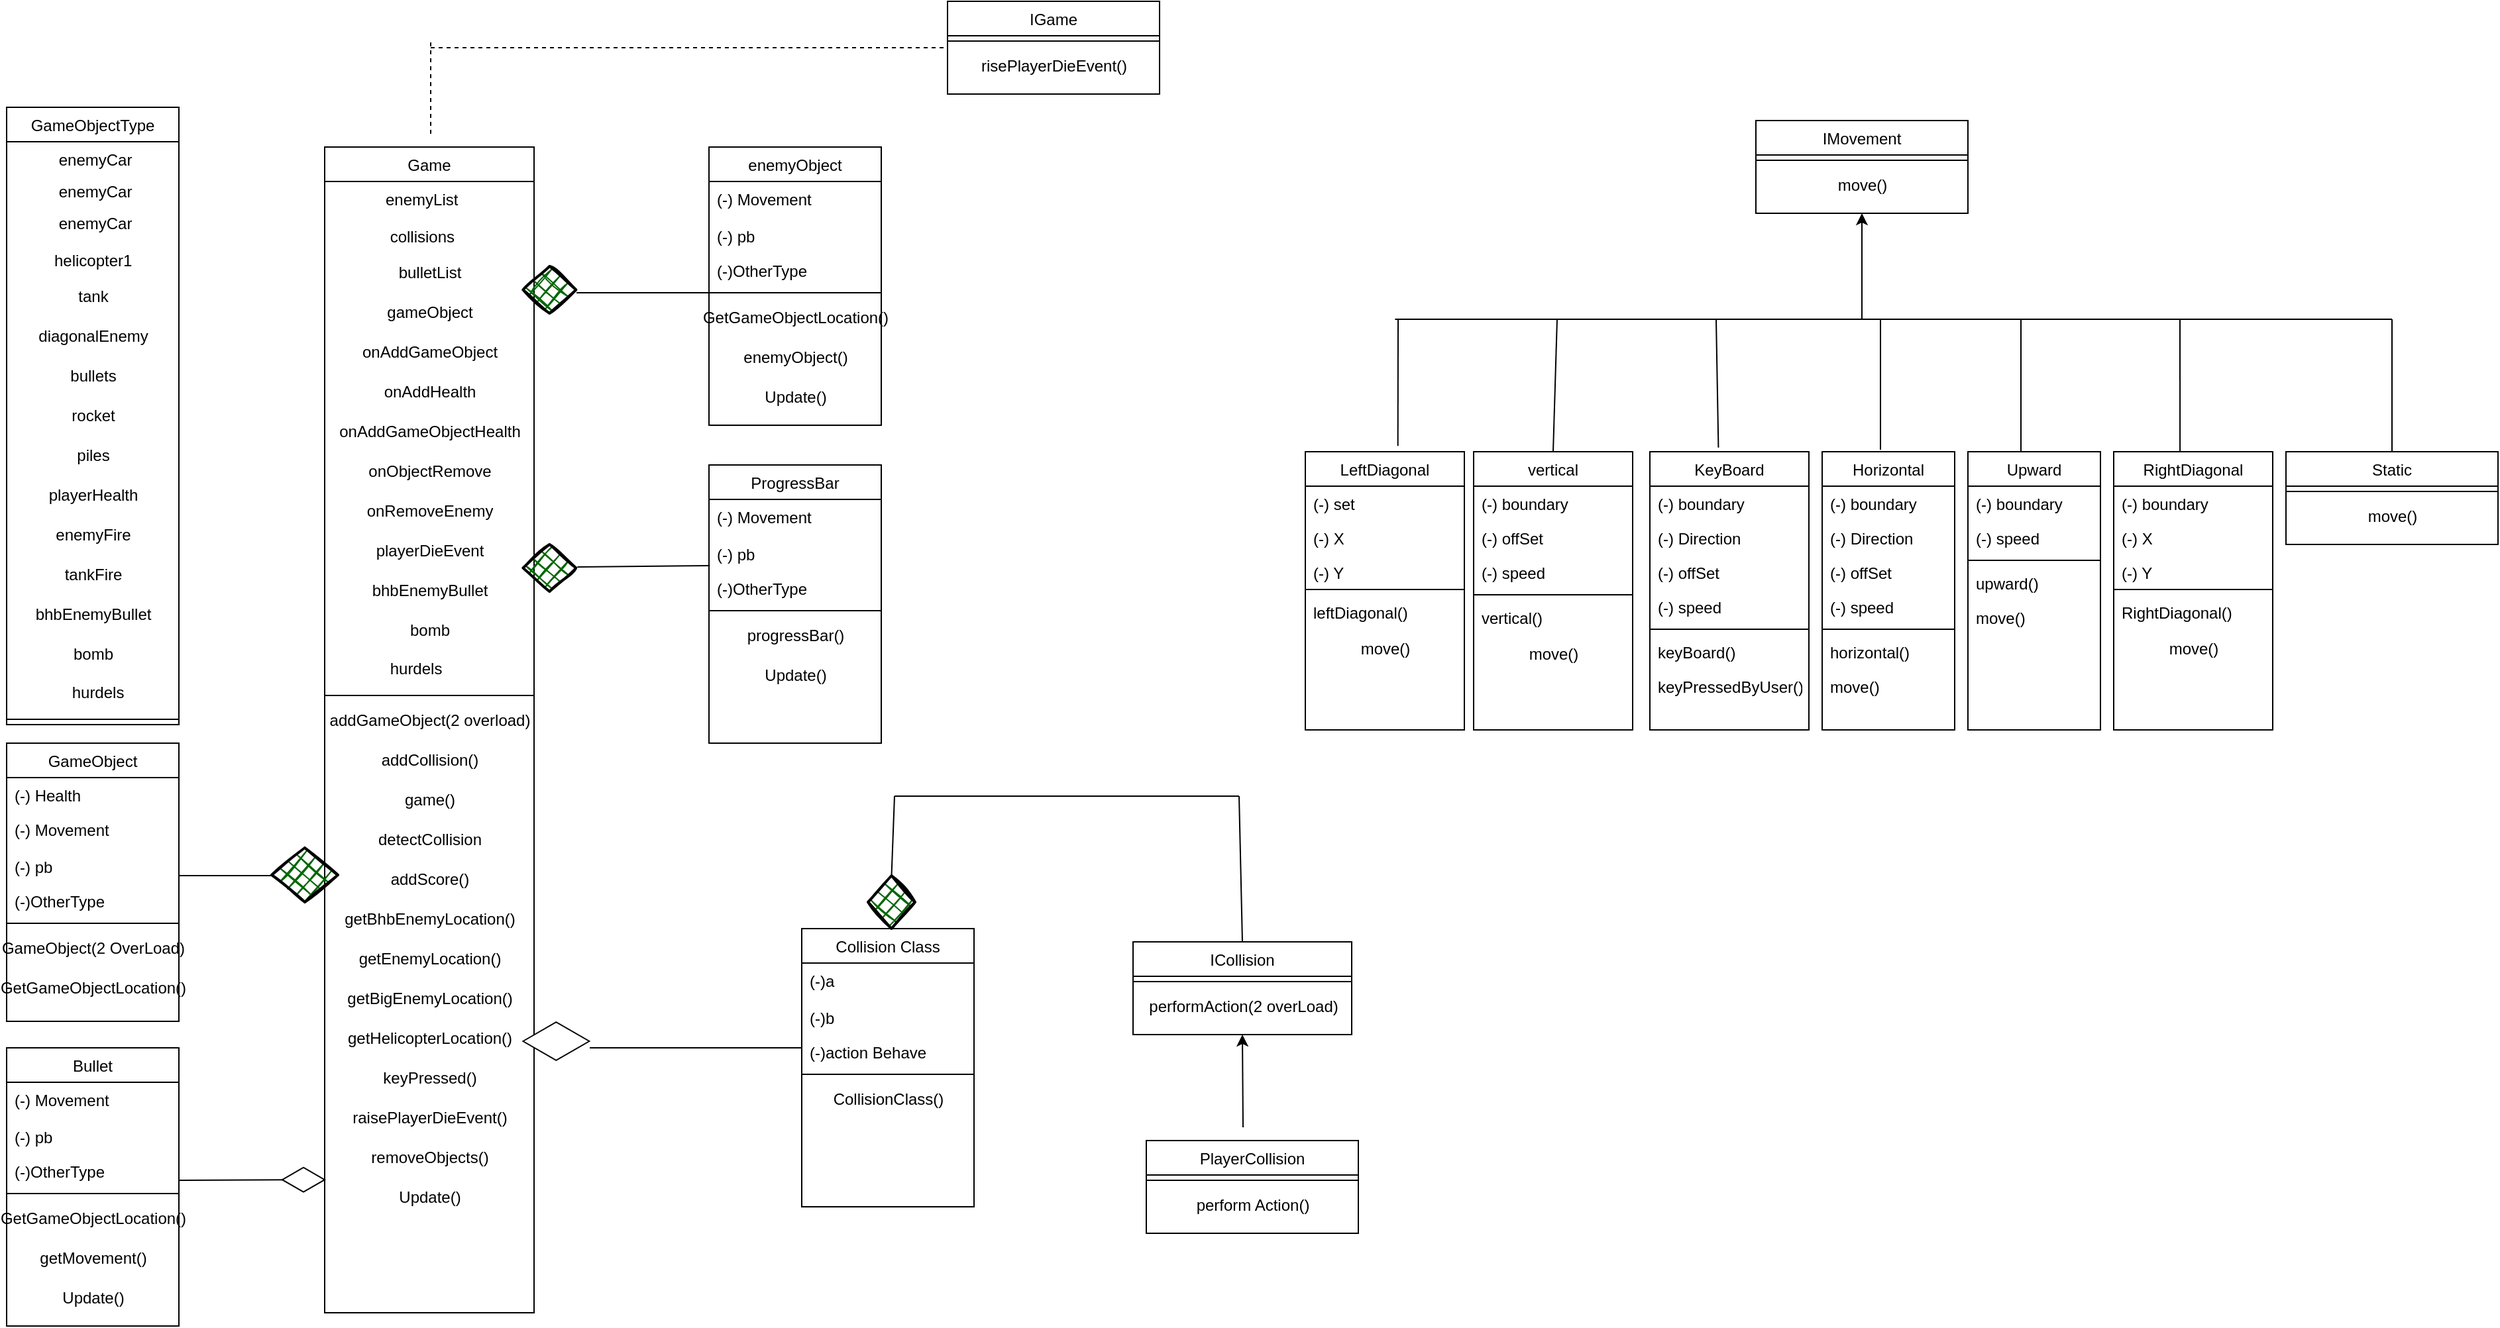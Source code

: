 <mxfile version="20.0.3" type="device"><diagram id="C5RBs43oDa-KdzZeNtuy" name="Page-1"><mxGraphModel dx="2492" dy="1038" grid="1" gridSize="10" guides="1" tooltips="1" connect="1" arrows="1" fold="1" page="1" pageScale="1" pageWidth="827" pageHeight="1169" math="0" shadow="0"><root><mxCell id="WIyWlLk6GJQsqaUBKTNV-0"/><mxCell id="WIyWlLk6GJQsqaUBKTNV-1" parent="WIyWlLk6GJQsqaUBKTNV-0"/><mxCell id="zkfFHV4jXpPFQw0GAbJ--13" value="IMovement" style="swimlane;fontStyle=0;align=center;verticalAlign=top;childLayout=stackLayout;horizontal=1;startSize=26;horizontalStack=0;resizeParent=1;resizeLast=0;collapsible=1;marginBottom=0;rounded=0;shadow=0;strokeWidth=1;" parent="WIyWlLk6GJQsqaUBKTNV-1" vertex="1"><mxGeometry x="1080" y="110" width="160" height="70" as="geometry"><mxRectangle x="340" y="380" width="170" height="26" as="alternateBounds"/></mxGeometry></mxCell><mxCell id="zkfFHV4jXpPFQw0GAbJ--15" value="" style="line;html=1;strokeWidth=1;align=left;verticalAlign=middle;spacingTop=-1;spacingLeft=3;spacingRight=3;rotatable=0;labelPosition=right;points=[];portConstraint=eastwest;" parent="zkfFHV4jXpPFQw0GAbJ--13" vertex="1"><mxGeometry y="26" width="160" height="8" as="geometry"/></mxCell><mxCell id="nSliXWkLBCfkNzIdLkMa-0" value="move()" style="text;html=1;align=center;verticalAlign=middle;resizable=0;points=[];autosize=1;strokeColor=none;fillColor=none;" parent="zkfFHV4jXpPFQw0GAbJ--13" vertex="1"><mxGeometry y="34" width="160" height="30" as="geometry"/></mxCell><mxCell id="nSliXWkLBCfkNzIdLkMa-1" value="KeyBoard" style="swimlane;fontStyle=0;align=center;verticalAlign=top;childLayout=stackLayout;horizontal=1;startSize=26;horizontalStack=0;resizeParent=1;resizeLast=0;collapsible=1;marginBottom=0;rounded=0;shadow=0;strokeWidth=1;" parent="WIyWlLk6GJQsqaUBKTNV-1" vertex="1"><mxGeometry x="1000" y="360" width="120" height="210" as="geometry"><mxRectangle x="550" y="140" width="160" height="26" as="alternateBounds"/></mxGeometry></mxCell><mxCell id="nSliXWkLBCfkNzIdLkMa-2" value="(-) boundary" style="text;align=left;verticalAlign=top;spacingLeft=4;spacingRight=4;overflow=hidden;rotatable=0;points=[[0,0.5],[1,0.5]];portConstraint=eastwest;" parent="nSliXWkLBCfkNzIdLkMa-1" vertex="1"><mxGeometry y="26" width="120" height="26" as="geometry"/></mxCell><mxCell id="nSliXWkLBCfkNzIdLkMa-3" value="(-) Direction" style="text;align=left;verticalAlign=top;spacingLeft=4;spacingRight=4;overflow=hidden;rotatable=0;points=[[0,0.5],[1,0.5]];portConstraint=eastwest;rounded=0;shadow=0;html=0;" parent="nSliXWkLBCfkNzIdLkMa-1" vertex="1"><mxGeometry y="52" width="120" height="26" as="geometry"/></mxCell><mxCell id="nSliXWkLBCfkNzIdLkMa-4" value="(-) offSet" style="text;align=left;verticalAlign=top;spacingLeft=4;spacingRight=4;overflow=hidden;rotatable=0;points=[[0,0.5],[1,0.5]];portConstraint=eastwest;rounded=0;shadow=0;html=0;" parent="nSliXWkLBCfkNzIdLkMa-1" vertex="1"><mxGeometry y="78" width="120" height="26" as="geometry"/></mxCell><mxCell id="nSliXWkLBCfkNzIdLkMa-5" value="(-) speed" style="text;align=left;verticalAlign=top;spacingLeft=4;spacingRight=4;overflow=hidden;rotatable=0;points=[[0,0.5],[1,0.5]];portConstraint=eastwest;rounded=0;shadow=0;html=0;" parent="nSliXWkLBCfkNzIdLkMa-1" vertex="1"><mxGeometry y="104" width="120" height="26" as="geometry"/></mxCell><mxCell id="nSliXWkLBCfkNzIdLkMa-7" value="" style="line;html=1;strokeWidth=1;align=left;verticalAlign=middle;spacingTop=-1;spacingLeft=3;spacingRight=3;rotatable=0;labelPosition=right;points=[];portConstraint=eastwest;" parent="nSliXWkLBCfkNzIdLkMa-1" vertex="1"><mxGeometry y="130" width="120" height="8" as="geometry"/></mxCell><mxCell id="nSliXWkLBCfkNzIdLkMa-8" value="keyBoard()" style="text;align=left;verticalAlign=top;spacingLeft=4;spacingRight=4;overflow=hidden;rotatable=0;points=[[0,0.5],[1,0.5]];portConstraint=eastwest;" parent="nSliXWkLBCfkNzIdLkMa-1" vertex="1"><mxGeometry y="138" width="120" height="26" as="geometry"/></mxCell><mxCell id="nSliXWkLBCfkNzIdLkMa-9" value="keyPressedByUser()" style="text;align=left;verticalAlign=top;spacingLeft=4;spacingRight=4;overflow=hidden;rotatable=0;points=[[0,0.5],[1,0.5]];portConstraint=eastwest;" parent="nSliXWkLBCfkNzIdLkMa-1" vertex="1"><mxGeometry y="164" width="120" height="26" as="geometry"/></mxCell><mxCell id="nSliXWkLBCfkNzIdLkMa-12" value="Horizontal" style="swimlane;fontStyle=0;align=center;verticalAlign=top;childLayout=stackLayout;horizontal=1;startSize=26;horizontalStack=0;resizeParent=1;resizeLast=0;collapsible=1;marginBottom=0;rounded=0;shadow=0;strokeWidth=1;" parent="WIyWlLk6GJQsqaUBKTNV-1" vertex="1"><mxGeometry x="1130" y="360" width="100" height="210" as="geometry"><mxRectangle x="550" y="140" width="160" height="26" as="alternateBounds"/></mxGeometry></mxCell><mxCell id="nSliXWkLBCfkNzIdLkMa-13" value="(-) boundary" style="text;align=left;verticalAlign=top;spacingLeft=4;spacingRight=4;overflow=hidden;rotatable=0;points=[[0,0.5],[1,0.5]];portConstraint=eastwest;" parent="nSliXWkLBCfkNzIdLkMa-12" vertex="1"><mxGeometry y="26" width="100" height="26" as="geometry"/></mxCell><mxCell id="nSliXWkLBCfkNzIdLkMa-14" value="(-) Direction" style="text;align=left;verticalAlign=top;spacingLeft=4;spacingRight=4;overflow=hidden;rotatable=0;points=[[0,0.5],[1,0.5]];portConstraint=eastwest;rounded=0;shadow=0;html=0;" parent="nSliXWkLBCfkNzIdLkMa-12" vertex="1"><mxGeometry y="52" width="100" height="26" as="geometry"/></mxCell><mxCell id="nSliXWkLBCfkNzIdLkMa-15" value="(-) offSet" style="text;align=left;verticalAlign=top;spacingLeft=4;spacingRight=4;overflow=hidden;rotatable=0;points=[[0,0.5],[1,0.5]];portConstraint=eastwest;rounded=0;shadow=0;html=0;" parent="nSliXWkLBCfkNzIdLkMa-12" vertex="1"><mxGeometry y="78" width="100" height="26" as="geometry"/></mxCell><mxCell id="nSliXWkLBCfkNzIdLkMa-16" value="(-) speed" style="text;align=left;verticalAlign=top;spacingLeft=4;spacingRight=4;overflow=hidden;rotatable=0;points=[[0,0.5],[1,0.5]];portConstraint=eastwest;rounded=0;shadow=0;html=0;" parent="nSliXWkLBCfkNzIdLkMa-12" vertex="1"><mxGeometry y="104" width="100" height="26" as="geometry"/></mxCell><mxCell id="nSliXWkLBCfkNzIdLkMa-17" value="" style="line;html=1;strokeWidth=1;align=left;verticalAlign=middle;spacingTop=-1;spacingLeft=3;spacingRight=3;rotatable=0;labelPosition=right;points=[];portConstraint=eastwest;" parent="nSliXWkLBCfkNzIdLkMa-12" vertex="1"><mxGeometry y="130" width="100" height="8" as="geometry"/></mxCell><mxCell id="nSliXWkLBCfkNzIdLkMa-18" value="horizontal()" style="text;align=left;verticalAlign=top;spacingLeft=4;spacingRight=4;overflow=hidden;rotatable=0;points=[[0,0.5],[1,0.5]];portConstraint=eastwest;" parent="nSliXWkLBCfkNzIdLkMa-12" vertex="1"><mxGeometry y="138" width="100" height="26" as="geometry"/></mxCell><mxCell id="nSliXWkLBCfkNzIdLkMa-19" value="move()" style="text;align=left;verticalAlign=top;spacingLeft=4;spacingRight=4;overflow=hidden;rotatable=0;points=[[0,0.5],[1,0.5]];portConstraint=eastwest;" parent="nSliXWkLBCfkNzIdLkMa-12" vertex="1"><mxGeometry y="164" width="100" height="26" as="geometry"/></mxCell><mxCell id="nSliXWkLBCfkNzIdLkMa-20" value="vertical" style="swimlane;fontStyle=0;align=center;verticalAlign=top;childLayout=stackLayout;horizontal=1;startSize=26;horizontalStack=0;resizeParent=1;resizeLast=0;collapsible=1;marginBottom=0;rounded=0;shadow=0;strokeWidth=1;" parent="WIyWlLk6GJQsqaUBKTNV-1" vertex="1"><mxGeometry x="867" y="360" width="120" height="210" as="geometry"><mxRectangle x="550" y="140" width="160" height="26" as="alternateBounds"/></mxGeometry></mxCell><mxCell id="nSliXWkLBCfkNzIdLkMa-21" value="(-) boundary" style="text;align=left;verticalAlign=top;spacingLeft=4;spacingRight=4;overflow=hidden;rotatable=0;points=[[0,0.5],[1,0.5]];portConstraint=eastwest;" parent="nSliXWkLBCfkNzIdLkMa-20" vertex="1"><mxGeometry y="26" width="120" height="26" as="geometry"/></mxCell><mxCell id="nSliXWkLBCfkNzIdLkMa-23" value="(-) offSet" style="text;align=left;verticalAlign=top;spacingLeft=4;spacingRight=4;overflow=hidden;rotatable=0;points=[[0,0.5],[1,0.5]];portConstraint=eastwest;rounded=0;shadow=0;html=0;" parent="nSliXWkLBCfkNzIdLkMa-20" vertex="1"><mxGeometry y="52" width="120" height="26" as="geometry"/></mxCell><mxCell id="nSliXWkLBCfkNzIdLkMa-24" value="(-) speed" style="text;align=left;verticalAlign=top;spacingLeft=4;spacingRight=4;overflow=hidden;rotatable=0;points=[[0,0.5],[1,0.5]];portConstraint=eastwest;rounded=0;shadow=0;html=0;" parent="nSliXWkLBCfkNzIdLkMa-20" vertex="1"><mxGeometry y="78" width="120" height="26" as="geometry"/></mxCell><mxCell id="nSliXWkLBCfkNzIdLkMa-25" value="" style="line;html=1;strokeWidth=1;align=left;verticalAlign=middle;spacingTop=-1;spacingLeft=3;spacingRight=3;rotatable=0;labelPosition=right;points=[];portConstraint=eastwest;" parent="nSliXWkLBCfkNzIdLkMa-20" vertex="1"><mxGeometry y="104" width="120" height="8" as="geometry"/></mxCell><mxCell id="nSliXWkLBCfkNzIdLkMa-26" value="vertical()" style="text;align=left;verticalAlign=top;spacingLeft=4;spacingRight=4;overflow=hidden;rotatable=0;points=[[0,0.5],[1,0.5]];portConstraint=eastwest;" parent="nSliXWkLBCfkNzIdLkMa-20" vertex="1"><mxGeometry y="112" width="120" height="26" as="geometry"/></mxCell><mxCell id="nSliXWkLBCfkNzIdLkMa-28" value="move()" style="text;html=1;align=center;verticalAlign=middle;resizable=0;points=[];autosize=1;strokeColor=none;fillColor=none;" parent="nSliXWkLBCfkNzIdLkMa-20" vertex="1"><mxGeometry y="138" width="120" height="30" as="geometry"/></mxCell><mxCell id="nSliXWkLBCfkNzIdLkMa-29" value="LeftDiagonal" style="swimlane;fontStyle=0;align=center;verticalAlign=top;childLayout=stackLayout;horizontal=1;startSize=26;horizontalStack=0;resizeParent=1;resizeLast=0;collapsible=1;marginBottom=0;rounded=0;shadow=0;strokeWidth=1;" parent="WIyWlLk6GJQsqaUBKTNV-1" vertex="1"><mxGeometry x="740" y="360" width="120" height="210" as="geometry"><mxRectangle x="550" y="140" width="160" height="26" as="alternateBounds"/></mxGeometry></mxCell><mxCell id="nSliXWkLBCfkNzIdLkMa-30" value="(-) set" style="text;align=left;verticalAlign=top;spacingLeft=4;spacingRight=4;overflow=hidden;rotatable=0;points=[[0,0.5],[1,0.5]];portConstraint=eastwest;" parent="nSliXWkLBCfkNzIdLkMa-29" vertex="1"><mxGeometry y="26" width="120" height="26" as="geometry"/></mxCell><mxCell id="nSliXWkLBCfkNzIdLkMa-31" value="(-) X" style="text;align=left;verticalAlign=top;spacingLeft=4;spacingRight=4;overflow=hidden;rotatable=0;points=[[0,0.5],[1,0.5]];portConstraint=eastwest;rounded=0;shadow=0;html=0;" parent="nSliXWkLBCfkNzIdLkMa-29" vertex="1"><mxGeometry y="52" width="120" height="26" as="geometry"/></mxCell><mxCell id="nSliXWkLBCfkNzIdLkMa-32" value="(-) Y" style="text;align=left;verticalAlign=top;spacingLeft=4;spacingRight=4;overflow=hidden;rotatable=0;points=[[0,0.5],[1,0.5]];portConstraint=eastwest;rounded=0;shadow=0;html=0;" parent="nSliXWkLBCfkNzIdLkMa-29" vertex="1"><mxGeometry y="78" width="120" height="22" as="geometry"/></mxCell><mxCell id="nSliXWkLBCfkNzIdLkMa-33" value="" style="line;html=1;strokeWidth=1;align=left;verticalAlign=middle;spacingTop=-1;spacingLeft=3;spacingRight=3;rotatable=0;labelPosition=right;points=[];portConstraint=eastwest;" parent="nSliXWkLBCfkNzIdLkMa-29" vertex="1"><mxGeometry y="100" width="120" height="8" as="geometry"/></mxCell><mxCell id="nSliXWkLBCfkNzIdLkMa-34" value="leftDiagonal()" style="text;align=left;verticalAlign=top;spacingLeft=4;spacingRight=4;overflow=hidden;rotatable=0;points=[[0,0.5],[1,0.5]];portConstraint=eastwest;" parent="nSliXWkLBCfkNzIdLkMa-29" vertex="1"><mxGeometry y="108" width="120" height="26" as="geometry"/></mxCell><mxCell id="nSliXWkLBCfkNzIdLkMa-39" value="move()" style="text;html=1;align=center;verticalAlign=middle;resizable=0;points=[];autosize=1;strokeColor=none;fillColor=none;" parent="nSliXWkLBCfkNzIdLkMa-29" vertex="1"><mxGeometry y="134" width="120" height="30" as="geometry"/></mxCell><mxCell id="nSliXWkLBCfkNzIdLkMa-40" value="RightDiagonal" style="swimlane;fontStyle=0;align=center;verticalAlign=top;childLayout=stackLayout;horizontal=1;startSize=26;horizontalStack=0;resizeParent=1;resizeLast=0;collapsible=1;marginBottom=0;rounded=0;shadow=0;strokeWidth=1;" parent="WIyWlLk6GJQsqaUBKTNV-1" vertex="1"><mxGeometry x="1350" y="360" width="120" height="210" as="geometry"><mxRectangle x="550" y="140" width="160" height="26" as="alternateBounds"/></mxGeometry></mxCell><mxCell id="nSliXWkLBCfkNzIdLkMa-41" value="(-) boundary" style="text;align=left;verticalAlign=top;spacingLeft=4;spacingRight=4;overflow=hidden;rotatable=0;points=[[0,0.5],[1,0.5]];portConstraint=eastwest;" parent="nSliXWkLBCfkNzIdLkMa-40" vertex="1"><mxGeometry y="26" width="120" height="26" as="geometry"/></mxCell><mxCell id="nSliXWkLBCfkNzIdLkMa-42" value="(-) X" style="text;align=left;verticalAlign=top;spacingLeft=4;spacingRight=4;overflow=hidden;rotatable=0;points=[[0,0.5],[1,0.5]];portConstraint=eastwest;rounded=0;shadow=0;html=0;" parent="nSliXWkLBCfkNzIdLkMa-40" vertex="1"><mxGeometry y="52" width="120" height="26" as="geometry"/></mxCell><mxCell id="nSliXWkLBCfkNzIdLkMa-43" value="(-) Y" style="text;align=left;verticalAlign=top;spacingLeft=4;spacingRight=4;overflow=hidden;rotatable=0;points=[[0,0.5],[1,0.5]];portConstraint=eastwest;rounded=0;shadow=0;html=0;" parent="nSliXWkLBCfkNzIdLkMa-40" vertex="1"><mxGeometry y="78" width="120" height="22" as="geometry"/></mxCell><mxCell id="nSliXWkLBCfkNzIdLkMa-44" value="" style="line;html=1;strokeWidth=1;align=left;verticalAlign=middle;spacingTop=-1;spacingLeft=3;spacingRight=3;rotatable=0;labelPosition=right;points=[];portConstraint=eastwest;" parent="nSliXWkLBCfkNzIdLkMa-40" vertex="1"><mxGeometry y="100" width="120" height="8" as="geometry"/></mxCell><mxCell id="nSliXWkLBCfkNzIdLkMa-45" value="RightDiagonal()" style="text;align=left;verticalAlign=top;spacingLeft=4;spacingRight=4;overflow=hidden;rotatable=0;points=[[0,0.5],[1,0.5]];portConstraint=eastwest;" parent="nSliXWkLBCfkNzIdLkMa-40" vertex="1"><mxGeometry y="108" width="120" height="26" as="geometry"/></mxCell><mxCell id="nSliXWkLBCfkNzIdLkMa-46" value="move()" style="text;html=1;align=center;verticalAlign=middle;resizable=0;points=[];autosize=1;strokeColor=none;fillColor=none;" parent="nSliXWkLBCfkNzIdLkMa-40" vertex="1"><mxGeometry y="134" width="120" height="30" as="geometry"/></mxCell><mxCell id="nSliXWkLBCfkNzIdLkMa-47" value="Upward" style="swimlane;fontStyle=0;align=center;verticalAlign=top;childLayout=stackLayout;horizontal=1;startSize=26;horizontalStack=0;resizeParent=1;resizeLast=0;collapsible=1;marginBottom=0;rounded=0;shadow=0;strokeWidth=1;" parent="WIyWlLk6GJQsqaUBKTNV-1" vertex="1"><mxGeometry x="1240" y="360" width="100" height="210" as="geometry"><mxRectangle x="550" y="140" width="160" height="26" as="alternateBounds"/></mxGeometry></mxCell><mxCell id="nSliXWkLBCfkNzIdLkMa-48" value="(-) boundary" style="text;align=left;verticalAlign=top;spacingLeft=4;spacingRight=4;overflow=hidden;rotatable=0;points=[[0,0.5],[1,0.5]];portConstraint=eastwest;" parent="nSliXWkLBCfkNzIdLkMa-47" vertex="1"><mxGeometry y="26" width="100" height="26" as="geometry"/></mxCell><mxCell id="nSliXWkLBCfkNzIdLkMa-51" value="(-) speed" style="text;align=left;verticalAlign=top;spacingLeft=4;spacingRight=4;overflow=hidden;rotatable=0;points=[[0,0.5],[1,0.5]];portConstraint=eastwest;rounded=0;shadow=0;html=0;" parent="nSliXWkLBCfkNzIdLkMa-47" vertex="1"><mxGeometry y="52" width="100" height="26" as="geometry"/></mxCell><mxCell id="nSliXWkLBCfkNzIdLkMa-52" value="" style="line;html=1;strokeWidth=1;align=left;verticalAlign=middle;spacingTop=-1;spacingLeft=3;spacingRight=3;rotatable=0;labelPosition=right;points=[];portConstraint=eastwest;" parent="nSliXWkLBCfkNzIdLkMa-47" vertex="1"><mxGeometry y="78" width="100" height="8" as="geometry"/></mxCell><mxCell id="nSliXWkLBCfkNzIdLkMa-53" value="upward()" style="text;align=left;verticalAlign=top;spacingLeft=4;spacingRight=4;overflow=hidden;rotatable=0;points=[[0,0.5],[1,0.5]];portConstraint=eastwest;" parent="nSliXWkLBCfkNzIdLkMa-47" vertex="1"><mxGeometry y="86" width="100" height="26" as="geometry"/></mxCell><mxCell id="nSliXWkLBCfkNzIdLkMa-54" value="move()" style="text;align=left;verticalAlign=top;spacingLeft=4;spacingRight=4;overflow=hidden;rotatable=0;points=[[0,0.5],[1,0.5]];portConstraint=eastwest;" parent="nSliXWkLBCfkNzIdLkMa-47" vertex="1"><mxGeometry y="112" width="100" height="26" as="geometry"/></mxCell><mxCell id="nSliXWkLBCfkNzIdLkMa-55" value="PlayerCollision" style="swimlane;fontStyle=0;align=center;verticalAlign=top;childLayout=stackLayout;horizontal=1;startSize=26;horizontalStack=0;resizeParent=1;resizeLast=0;collapsible=1;marginBottom=0;rounded=0;shadow=0;strokeWidth=1;" parent="WIyWlLk6GJQsqaUBKTNV-1" vertex="1"><mxGeometry x="620" y="880" width="160" height="70" as="geometry"><mxRectangle x="340" y="380" width="170" height="26" as="alternateBounds"/></mxGeometry></mxCell><mxCell id="nSliXWkLBCfkNzIdLkMa-56" value="" style="line;html=1;strokeWidth=1;align=left;verticalAlign=middle;spacingTop=-1;spacingLeft=3;spacingRight=3;rotatable=0;labelPosition=right;points=[];portConstraint=eastwest;" parent="nSliXWkLBCfkNzIdLkMa-55" vertex="1"><mxGeometry y="26" width="160" height="8" as="geometry"/></mxCell><mxCell id="nSliXWkLBCfkNzIdLkMa-57" value="perform Action()" style="text;html=1;align=center;verticalAlign=middle;resizable=0;points=[];autosize=1;strokeColor=none;fillColor=none;" parent="nSliXWkLBCfkNzIdLkMa-55" vertex="1"><mxGeometry y="34" width="160" height="30" as="geometry"/></mxCell><mxCell id="nSliXWkLBCfkNzIdLkMa-58" value="IGame" style="swimlane;fontStyle=0;align=center;verticalAlign=top;childLayout=stackLayout;horizontal=1;startSize=26;horizontalStack=0;resizeParent=1;resizeLast=0;collapsible=1;marginBottom=0;rounded=0;shadow=0;strokeWidth=1;" parent="WIyWlLk6GJQsqaUBKTNV-1" vertex="1"><mxGeometry x="470" y="20" width="160" height="70" as="geometry"><mxRectangle x="340" y="380" width="170" height="26" as="alternateBounds"/></mxGeometry></mxCell><mxCell id="nSliXWkLBCfkNzIdLkMa-59" value="" style="line;html=1;strokeWidth=1;align=left;verticalAlign=middle;spacingTop=-1;spacingLeft=3;spacingRight=3;rotatable=0;labelPosition=right;points=[];portConstraint=eastwest;" parent="nSliXWkLBCfkNzIdLkMa-58" vertex="1"><mxGeometry y="26" width="160" height="8" as="geometry"/></mxCell><mxCell id="nSliXWkLBCfkNzIdLkMa-60" value="risePlayerDieEvent()" style="text;html=1;align=center;verticalAlign=middle;resizable=0;points=[];autosize=1;strokeColor=none;fillColor=none;" parent="nSliXWkLBCfkNzIdLkMa-58" vertex="1"><mxGeometry y="34" width="160" height="30" as="geometry"/></mxCell><mxCell id="nSliXWkLBCfkNzIdLkMa-62" value="GameObject" style="swimlane;fontStyle=0;align=center;verticalAlign=top;childLayout=stackLayout;horizontal=1;startSize=26;horizontalStack=0;resizeParent=1;resizeLast=0;collapsible=1;marginBottom=0;rounded=0;shadow=0;strokeWidth=1;" parent="WIyWlLk6GJQsqaUBKTNV-1" vertex="1"><mxGeometry x="-240" y="580" width="130" height="210" as="geometry"><mxRectangle x="550" y="140" width="160" height="26" as="alternateBounds"/></mxGeometry></mxCell><mxCell id="nSliXWkLBCfkNzIdLkMa-63" value="(-) Health" style="text;align=left;verticalAlign=top;spacingLeft=4;spacingRight=4;overflow=hidden;rotatable=0;points=[[0,0.5],[1,0.5]];portConstraint=eastwest;" parent="nSliXWkLBCfkNzIdLkMa-62" vertex="1"><mxGeometry y="26" width="130" height="26" as="geometry"/></mxCell><mxCell id="nSliXWkLBCfkNzIdLkMa-64" value="(-) Movement" style="text;align=left;verticalAlign=top;spacingLeft=4;spacingRight=4;overflow=hidden;rotatable=0;points=[[0,0.5],[1,0.5]];portConstraint=eastwest;rounded=0;shadow=0;html=0;" parent="nSliXWkLBCfkNzIdLkMa-62" vertex="1"><mxGeometry y="52" width="130" height="28" as="geometry"/></mxCell><mxCell id="nSliXWkLBCfkNzIdLkMa-66" value="(-) pb" style="text;align=left;verticalAlign=top;spacingLeft=4;spacingRight=4;overflow=hidden;rotatable=0;points=[[0,0.5],[1,0.5]];portConstraint=eastwest;" parent="nSliXWkLBCfkNzIdLkMa-62" vertex="1"><mxGeometry y="80" width="130" height="26" as="geometry"/></mxCell><mxCell id="nSliXWkLBCfkNzIdLkMa-67" value="(-)OtherType" style="text;align=left;verticalAlign=top;spacingLeft=4;spacingRight=4;overflow=hidden;rotatable=0;points=[[0,0.5],[1,0.5]];portConstraint=eastwest;" parent="nSliXWkLBCfkNzIdLkMa-62" vertex="1"><mxGeometry y="106" width="130" height="26" as="geometry"/></mxCell><mxCell id="nSliXWkLBCfkNzIdLkMa-65" value="" style="line;html=1;strokeWidth=1;align=left;verticalAlign=middle;spacingTop=-1;spacingLeft=3;spacingRight=3;rotatable=0;labelPosition=right;points=[];portConstraint=eastwest;" parent="nSliXWkLBCfkNzIdLkMa-62" vertex="1"><mxGeometry y="132" width="130" height="8" as="geometry"/></mxCell><mxCell id="nSliXWkLBCfkNzIdLkMa-68" value="GameObject(2 OverLoad)" style="text;html=1;align=center;verticalAlign=middle;resizable=0;points=[];autosize=1;strokeColor=none;fillColor=none;" parent="nSliXWkLBCfkNzIdLkMa-62" vertex="1"><mxGeometry y="140" width="130" height="30" as="geometry"/></mxCell><mxCell id="nSliXWkLBCfkNzIdLkMa-69" value="GetGameObjectLocation()" style="text;html=1;align=center;verticalAlign=middle;resizable=0;points=[];autosize=1;strokeColor=none;fillColor=none;" parent="nSliXWkLBCfkNzIdLkMa-62" vertex="1"><mxGeometry y="170" width="130" height="30" as="geometry"/></mxCell><mxCell id="nSliXWkLBCfkNzIdLkMa-70" value="enemyObject" style="swimlane;fontStyle=0;align=center;verticalAlign=top;childLayout=stackLayout;horizontal=1;startSize=26;horizontalStack=0;resizeParent=1;resizeLast=0;collapsible=1;marginBottom=0;rounded=0;shadow=0;strokeWidth=1;" parent="WIyWlLk6GJQsqaUBKTNV-1" vertex="1"><mxGeometry x="290" y="130" width="130" height="210" as="geometry"><mxRectangle x="550" y="140" width="160" height="26" as="alternateBounds"/></mxGeometry></mxCell><mxCell id="nSliXWkLBCfkNzIdLkMa-72" value="(-) Movement" style="text;align=left;verticalAlign=top;spacingLeft=4;spacingRight=4;overflow=hidden;rotatable=0;points=[[0,0.5],[1,0.5]];portConstraint=eastwest;rounded=0;shadow=0;html=0;" parent="nSliXWkLBCfkNzIdLkMa-70" vertex="1"><mxGeometry y="26" width="130" height="28" as="geometry"/></mxCell><mxCell id="nSliXWkLBCfkNzIdLkMa-73" value="(-) pb" style="text;align=left;verticalAlign=top;spacingLeft=4;spacingRight=4;overflow=hidden;rotatable=0;points=[[0,0.5],[1,0.5]];portConstraint=eastwest;" parent="nSliXWkLBCfkNzIdLkMa-70" vertex="1"><mxGeometry y="54" width="130" height="26" as="geometry"/></mxCell><mxCell id="nSliXWkLBCfkNzIdLkMa-74" value="(-)OtherType" style="text;align=left;verticalAlign=top;spacingLeft=4;spacingRight=4;overflow=hidden;rotatable=0;points=[[0,0.5],[1,0.5]];portConstraint=eastwest;" parent="nSliXWkLBCfkNzIdLkMa-70" vertex="1"><mxGeometry y="80" width="130" height="26" as="geometry"/></mxCell><mxCell id="nSliXWkLBCfkNzIdLkMa-75" value="" style="line;html=1;strokeWidth=1;align=left;verticalAlign=middle;spacingTop=-1;spacingLeft=3;spacingRight=3;rotatable=0;labelPosition=right;points=[];portConstraint=eastwest;" parent="nSliXWkLBCfkNzIdLkMa-70" vertex="1"><mxGeometry y="106" width="130" height="8" as="geometry"/></mxCell><mxCell id="nSliXWkLBCfkNzIdLkMa-77" value="GetGameObjectLocation()" style="text;html=1;align=center;verticalAlign=middle;resizable=0;points=[];autosize=1;strokeColor=none;fillColor=none;" parent="nSliXWkLBCfkNzIdLkMa-70" vertex="1"><mxGeometry y="114" width="130" height="30" as="geometry"/></mxCell><mxCell id="nSliXWkLBCfkNzIdLkMa-87" value="enemyObject()" style="text;html=1;align=center;verticalAlign=middle;resizable=0;points=[];autosize=1;strokeColor=none;fillColor=none;" parent="nSliXWkLBCfkNzIdLkMa-70" vertex="1"><mxGeometry y="144" width="130" height="30" as="geometry"/></mxCell><mxCell id="nSliXWkLBCfkNzIdLkMa-86" value="Update()" style="text;html=1;align=center;verticalAlign=middle;resizable=0;points=[];autosize=1;strokeColor=none;fillColor=none;" parent="nSliXWkLBCfkNzIdLkMa-70" vertex="1"><mxGeometry y="174" width="130" height="30" as="geometry"/></mxCell><mxCell id="nSliXWkLBCfkNzIdLkMa-88" value="ProgressBar" style="swimlane;fontStyle=0;align=center;verticalAlign=top;childLayout=stackLayout;horizontal=1;startSize=26;horizontalStack=0;resizeParent=1;resizeLast=0;collapsible=1;marginBottom=0;rounded=0;shadow=0;strokeWidth=1;" parent="WIyWlLk6GJQsqaUBKTNV-1" vertex="1"><mxGeometry x="290" y="370" width="130" height="210" as="geometry"><mxRectangle x="550" y="140" width="160" height="26" as="alternateBounds"/></mxGeometry></mxCell><mxCell id="nSliXWkLBCfkNzIdLkMa-89" value="(-) Movement" style="text;align=left;verticalAlign=top;spacingLeft=4;spacingRight=4;overflow=hidden;rotatable=0;points=[[0,0.5],[1,0.5]];portConstraint=eastwest;rounded=0;shadow=0;html=0;" parent="nSliXWkLBCfkNzIdLkMa-88" vertex="1"><mxGeometry y="26" width="130" height="28" as="geometry"/></mxCell><mxCell id="nSliXWkLBCfkNzIdLkMa-90" value="(-) pb" style="text;align=left;verticalAlign=top;spacingLeft=4;spacingRight=4;overflow=hidden;rotatable=0;points=[[0,0.5],[1,0.5]];portConstraint=eastwest;" parent="nSliXWkLBCfkNzIdLkMa-88" vertex="1"><mxGeometry y="54" width="130" height="26" as="geometry"/></mxCell><mxCell id="nSliXWkLBCfkNzIdLkMa-91" value="(-)OtherType" style="text;align=left;verticalAlign=top;spacingLeft=4;spacingRight=4;overflow=hidden;rotatable=0;points=[[0,0.5],[1,0.5]];portConstraint=eastwest;" parent="nSliXWkLBCfkNzIdLkMa-88" vertex="1"><mxGeometry y="80" width="130" height="26" as="geometry"/></mxCell><mxCell id="nSliXWkLBCfkNzIdLkMa-92" value="" style="line;html=1;strokeWidth=1;align=left;verticalAlign=middle;spacingTop=-1;spacingLeft=3;spacingRight=3;rotatable=0;labelPosition=right;points=[];portConstraint=eastwest;" parent="nSliXWkLBCfkNzIdLkMa-88" vertex="1"><mxGeometry y="106" width="130" height="8" as="geometry"/></mxCell><mxCell id="nSliXWkLBCfkNzIdLkMa-94" value="progressBar()" style="text;html=1;align=center;verticalAlign=middle;resizable=0;points=[];autosize=1;strokeColor=none;fillColor=none;" parent="nSliXWkLBCfkNzIdLkMa-88" vertex="1"><mxGeometry y="114" width="130" height="30" as="geometry"/></mxCell><mxCell id="nSliXWkLBCfkNzIdLkMa-95" value="Update()" style="text;html=1;align=center;verticalAlign=middle;resizable=0;points=[];autosize=1;strokeColor=none;fillColor=none;" parent="nSliXWkLBCfkNzIdLkMa-88" vertex="1"><mxGeometry y="144" width="130" height="30" as="geometry"/></mxCell><mxCell id="nSliXWkLBCfkNzIdLkMa-96" value="Bullet" style="swimlane;fontStyle=0;align=center;verticalAlign=top;childLayout=stackLayout;horizontal=1;startSize=26;horizontalStack=0;resizeParent=1;resizeLast=0;collapsible=1;marginBottom=0;rounded=0;shadow=0;strokeWidth=1;" parent="WIyWlLk6GJQsqaUBKTNV-1" vertex="1"><mxGeometry x="-240" y="810" width="130" height="210" as="geometry"><mxRectangle x="550" y="140" width="160" height="26" as="alternateBounds"/></mxGeometry></mxCell><mxCell id="nSliXWkLBCfkNzIdLkMa-97" value="(-) Movement" style="text;align=left;verticalAlign=top;spacingLeft=4;spacingRight=4;overflow=hidden;rotatable=0;points=[[0,0.5],[1,0.5]];portConstraint=eastwest;rounded=0;shadow=0;html=0;" parent="nSliXWkLBCfkNzIdLkMa-96" vertex="1"><mxGeometry y="26" width="130" height="28" as="geometry"/></mxCell><mxCell id="nSliXWkLBCfkNzIdLkMa-98" value="(-) pb" style="text;align=left;verticalAlign=top;spacingLeft=4;spacingRight=4;overflow=hidden;rotatable=0;points=[[0,0.5],[1,0.5]];portConstraint=eastwest;" parent="nSliXWkLBCfkNzIdLkMa-96" vertex="1"><mxGeometry y="54" width="130" height="26" as="geometry"/></mxCell><mxCell id="nSliXWkLBCfkNzIdLkMa-99" value="(-)OtherType" style="text;align=left;verticalAlign=top;spacingLeft=4;spacingRight=4;overflow=hidden;rotatable=0;points=[[0,0.5],[1,0.5]];portConstraint=eastwest;" parent="nSliXWkLBCfkNzIdLkMa-96" vertex="1"><mxGeometry y="80" width="130" height="26" as="geometry"/></mxCell><mxCell id="nSliXWkLBCfkNzIdLkMa-100" value="" style="line;html=1;strokeWidth=1;align=left;verticalAlign=middle;spacingTop=-1;spacingLeft=3;spacingRight=3;rotatable=0;labelPosition=right;points=[];portConstraint=eastwest;" parent="nSliXWkLBCfkNzIdLkMa-96" vertex="1"><mxGeometry y="106" width="130" height="8" as="geometry"/></mxCell><mxCell id="nSliXWkLBCfkNzIdLkMa-101" value="GetGameObjectLocation()" style="text;html=1;align=center;verticalAlign=middle;resizable=0;points=[];autosize=1;strokeColor=none;fillColor=none;" parent="nSliXWkLBCfkNzIdLkMa-96" vertex="1"><mxGeometry y="114" width="130" height="30" as="geometry"/></mxCell><mxCell id="nSliXWkLBCfkNzIdLkMa-102" value="getMovement()" style="text;html=1;align=center;verticalAlign=middle;resizable=0;points=[];autosize=1;strokeColor=none;fillColor=none;" parent="nSliXWkLBCfkNzIdLkMa-96" vertex="1"><mxGeometry y="144" width="130" height="30" as="geometry"/></mxCell><mxCell id="nSliXWkLBCfkNzIdLkMa-103" value="Update()" style="text;html=1;align=center;verticalAlign=middle;resizable=0;points=[];autosize=1;strokeColor=none;fillColor=none;" parent="nSliXWkLBCfkNzIdLkMa-96" vertex="1"><mxGeometry y="174" width="130" height="30" as="geometry"/></mxCell><mxCell id="nSliXWkLBCfkNzIdLkMa-105" value="Collision Class" style="swimlane;fontStyle=0;align=center;verticalAlign=top;childLayout=stackLayout;horizontal=1;startSize=26;horizontalStack=0;resizeParent=1;resizeLast=0;collapsible=1;marginBottom=0;rounded=0;shadow=0;strokeWidth=1;" parent="WIyWlLk6GJQsqaUBKTNV-1" vertex="1"><mxGeometry x="360" y="720" width="130" height="210" as="geometry"><mxRectangle x="550" y="140" width="160" height="26" as="alternateBounds"/></mxGeometry></mxCell><mxCell id="nSliXWkLBCfkNzIdLkMa-106" value="(-)a" style="text;align=left;verticalAlign=top;spacingLeft=4;spacingRight=4;overflow=hidden;rotatable=0;points=[[0,0.5],[1,0.5]];portConstraint=eastwest;rounded=0;shadow=0;html=0;" parent="nSliXWkLBCfkNzIdLkMa-105" vertex="1"><mxGeometry y="26" width="130" height="28" as="geometry"/></mxCell><mxCell id="nSliXWkLBCfkNzIdLkMa-107" value="(-)b" style="text;align=left;verticalAlign=top;spacingLeft=4;spacingRight=4;overflow=hidden;rotatable=0;points=[[0,0.5],[1,0.5]];portConstraint=eastwest;" parent="nSliXWkLBCfkNzIdLkMa-105" vertex="1"><mxGeometry y="54" width="130" height="26" as="geometry"/></mxCell><mxCell id="nSliXWkLBCfkNzIdLkMa-108" value="(-)action Behave" style="text;align=left;verticalAlign=top;spacingLeft=4;spacingRight=4;overflow=hidden;rotatable=0;points=[[0,0.5],[1,0.5]];portConstraint=eastwest;" parent="nSliXWkLBCfkNzIdLkMa-105" vertex="1"><mxGeometry y="80" width="130" height="26" as="geometry"/></mxCell><mxCell id="nSliXWkLBCfkNzIdLkMa-109" value="" style="line;html=1;strokeWidth=1;align=left;verticalAlign=middle;spacingTop=-1;spacingLeft=3;spacingRight=3;rotatable=0;labelPosition=right;points=[];portConstraint=eastwest;" parent="nSliXWkLBCfkNzIdLkMa-105" vertex="1"><mxGeometry y="106" width="130" height="8" as="geometry"/></mxCell><mxCell id="nSliXWkLBCfkNzIdLkMa-110" value="CollisionClass()" style="text;html=1;align=center;verticalAlign=middle;resizable=0;points=[];autosize=1;strokeColor=none;fillColor=none;" parent="nSliXWkLBCfkNzIdLkMa-105" vertex="1"><mxGeometry y="114" width="130" height="30" as="geometry"/></mxCell><mxCell id="nSliXWkLBCfkNzIdLkMa-112" value="Static" style="swimlane;fontStyle=0;align=center;verticalAlign=top;childLayout=stackLayout;horizontal=1;startSize=26;horizontalStack=0;resizeParent=1;resizeLast=0;collapsible=1;marginBottom=0;rounded=0;shadow=0;strokeWidth=1;" parent="WIyWlLk6GJQsqaUBKTNV-1" vertex="1"><mxGeometry x="1480" y="360" width="160" height="70" as="geometry"><mxRectangle x="340" y="380" width="170" height="26" as="alternateBounds"/></mxGeometry></mxCell><mxCell id="nSliXWkLBCfkNzIdLkMa-113" value="" style="line;html=1;strokeWidth=1;align=left;verticalAlign=middle;spacingTop=-1;spacingLeft=3;spacingRight=3;rotatable=0;labelPosition=right;points=[];portConstraint=eastwest;" parent="nSliXWkLBCfkNzIdLkMa-112" vertex="1"><mxGeometry y="26" width="160" height="8" as="geometry"/></mxCell><mxCell id="nSliXWkLBCfkNzIdLkMa-114" value="move()" style="text;html=1;align=center;verticalAlign=middle;resizable=0;points=[];autosize=1;strokeColor=none;fillColor=none;" parent="nSliXWkLBCfkNzIdLkMa-112" vertex="1"><mxGeometry y="34" width="160" height="30" as="geometry"/></mxCell><mxCell id="nSliXWkLBCfkNzIdLkMa-115" value="ICollision" style="swimlane;fontStyle=0;align=center;verticalAlign=top;childLayout=stackLayout;horizontal=1;startSize=26;horizontalStack=0;resizeParent=1;resizeLast=0;collapsible=1;marginBottom=0;rounded=0;shadow=0;strokeWidth=1;" parent="WIyWlLk6GJQsqaUBKTNV-1" vertex="1"><mxGeometry x="610" y="730" width="165" height="70" as="geometry"><mxRectangle x="340" y="380" width="170" height="26" as="alternateBounds"/></mxGeometry></mxCell><mxCell id="nSliXWkLBCfkNzIdLkMa-116" value="" style="line;html=1;strokeWidth=1;align=left;verticalAlign=middle;spacingTop=-1;spacingLeft=3;spacingRight=3;rotatable=0;labelPosition=right;points=[];portConstraint=eastwest;" parent="nSliXWkLBCfkNzIdLkMa-115" vertex="1"><mxGeometry y="26" width="165" height="8" as="geometry"/></mxCell><mxCell id="nSliXWkLBCfkNzIdLkMa-117" value="performAction(2 overLoad)" style="text;html=1;align=center;verticalAlign=middle;resizable=0;points=[];autosize=1;strokeColor=none;fillColor=none;" parent="nSliXWkLBCfkNzIdLkMa-115" vertex="1"><mxGeometry y="34" width="165" height="30" as="geometry"/></mxCell><mxCell id="nSliXWkLBCfkNzIdLkMa-118" value="GameObjectType" style="swimlane;fontStyle=0;align=center;verticalAlign=top;childLayout=stackLayout;horizontal=1;startSize=26;horizontalStack=0;resizeParent=1;resizeLast=0;collapsible=1;marginBottom=0;rounded=0;shadow=0;strokeWidth=1;" parent="WIyWlLk6GJQsqaUBKTNV-1" vertex="1"><mxGeometry x="-240" y="100" width="130" height="466" as="geometry"><mxRectangle x="550" y="140" width="160" height="26" as="alternateBounds"/></mxGeometry></mxCell><mxCell id="UI4v8aGjEFjvk8YX4OjH-23" value="          enemyCar" style="text;align=left;verticalAlign=top;spacingLeft=4;spacingRight=4;overflow=hidden;rotatable=0;points=[[0,0.5],[1,0.5]];portConstraint=eastwest;rounded=0;shadow=0;html=0;" parent="nSliXWkLBCfkNzIdLkMa-118" vertex="1"><mxGeometry y="26" width="130" height="24" as="geometry"/></mxCell><mxCell id="nSliXWkLBCfkNzIdLkMa-119" value="          enemyCar" style="text;align=left;verticalAlign=top;spacingLeft=4;spacingRight=4;overflow=hidden;rotatable=0;points=[[0,0.5],[1,0.5]];portConstraint=eastwest;rounded=0;shadow=0;html=0;" parent="nSliXWkLBCfkNzIdLkMa-118" vertex="1"><mxGeometry y="50" width="130" height="24" as="geometry"/></mxCell><mxCell id="UI4v8aGjEFjvk8YX4OjH-21" value="          enemyCar" style="text;align=left;verticalAlign=top;spacingLeft=4;spacingRight=4;overflow=hidden;rotatable=0;points=[[0,0.5],[1,0.5]];portConstraint=eastwest;rounded=0;shadow=0;html=0;" parent="nSliXWkLBCfkNzIdLkMa-118" vertex="1"><mxGeometry y="74" width="130" height="28" as="geometry"/></mxCell><mxCell id="nSliXWkLBCfkNzIdLkMa-120" value="         helicopter1" style="text;align=left;verticalAlign=top;spacingLeft=4;spacingRight=4;overflow=hidden;rotatable=0;points=[[0,0.5],[1,0.5]];portConstraint=eastwest;" parent="nSliXWkLBCfkNzIdLkMa-118" vertex="1"><mxGeometry y="102" width="130" height="26" as="geometry"/></mxCell><mxCell id="nSliXWkLBCfkNzIdLkMa-125" value="tank" style="text;html=1;align=center;verticalAlign=middle;resizable=0;points=[];autosize=1;strokeColor=none;fillColor=none;" parent="nSliXWkLBCfkNzIdLkMa-118" vertex="1"><mxGeometry y="128" width="130" height="30" as="geometry"/></mxCell><mxCell id="nSliXWkLBCfkNzIdLkMa-126" value="diagonalEnemy" style="text;html=1;align=center;verticalAlign=middle;resizable=0;points=[];autosize=1;strokeColor=none;fillColor=none;" parent="nSliXWkLBCfkNzIdLkMa-118" vertex="1"><mxGeometry y="158" width="130" height="30" as="geometry"/></mxCell><mxCell id="nSliXWkLBCfkNzIdLkMa-130" value="bullets" style="text;html=1;align=center;verticalAlign=middle;resizable=0;points=[];autosize=1;strokeColor=none;fillColor=none;" parent="nSliXWkLBCfkNzIdLkMa-118" vertex="1"><mxGeometry y="188" width="130" height="30" as="geometry"/></mxCell><mxCell id="nSliXWkLBCfkNzIdLkMa-128" value="rocket" style="text;html=1;align=center;verticalAlign=middle;resizable=0;points=[];autosize=1;strokeColor=none;fillColor=none;" parent="nSliXWkLBCfkNzIdLkMa-118" vertex="1"><mxGeometry y="218" width="130" height="30" as="geometry"/></mxCell><mxCell id="nSliXWkLBCfkNzIdLkMa-129" value="piles" style="text;html=1;align=center;verticalAlign=middle;resizable=0;points=[];autosize=1;strokeColor=none;fillColor=none;" parent="nSliXWkLBCfkNzIdLkMa-118" vertex="1"><mxGeometry y="248" width="130" height="30" as="geometry"/></mxCell><mxCell id="nSliXWkLBCfkNzIdLkMa-127" value="playerHealth" style="text;html=1;align=center;verticalAlign=middle;resizable=0;points=[];autosize=1;strokeColor=none;fillColor=none;" parent="nSliXWkLBCfkNzIdLkMa-118" vertex="1"><mxGeometry y="278" width="130" height="30" as="geometry"/></mxCell><mxCell id="nSliXWkLBCfkNzIdLkMa-132" value="enemyFire" style="text;html=1;align=center;verticalAlign=middle;resizable=0;points=[];autosize=1;strokeColor=none;fillColor=none;" parent="nSliXWkLBCfkNzIdLkMa-118" vertex="1"><mxGeometry y="308" width="130" height="30" as="geometry"/></mxCell><mxCell id="nSliXWkLBCfkNzIdLkMa-131" value="tankFire" style="text;html=1;align=center;verticalAlign=middle;resizable=0;points=[];autosize=1;strokeColor=none;fillColor=none;" parent="nSliXWkLBCfkNzIdLkMa-118" vertex="1"><mxGeometry y="338" width="130" height="30" as="geometry"/></mxCell><mxCell id="nSliXWkLBCfkNzIdLkMa-133" value="bhbEnemyBullet" style="text;html=1;align=center;verticalAlign=middle;resizable=0;points=[];autosize=1;strokeColor=none;fillColor=none;" parent="nSliXWkLBCfkNzIdLkMa-118" vertex="1"><mxGeometry y="368" width="130" height="30" as="geometry"/></mxCell><mxCell id="nSliXWkLBCfkNzIdLkMa-135" value="bomb" style="text;html=1;align=center;verticalAlign=middle;resizable=0;points=[];autosize=1;strokeColor=none;fillColor=none;" parent="nSliXWkLBCfkNzIdLkMa-118" vertex="1"><mxGeometry y="398" width="130" height="30" as="geometry"/></mxCell><mxCell id="nSliXWkLBCfkNzIdLkMa-121" value="             hurdels" style="text;align=left;verticalAlign=top;spacingLeft=4;spacingRight=4;overflow=hidden;rotatable=0;points=[[0,0.5],[1,0.5]];portConstraint=eastwest;" parent="nSliXWkLBCfkNzIdLkMa-118" vertex="1"><mxGeometry y="428" width="130" height="30" as="geometry"/></mxCell><mxCell id="nSliXWkLBCfkNzIdLkMa-122" value="" style="line;html=1;strokeWidth=1;align=left;verticalAlign=middle;spacingTop=-1;spacingLeft=3;spacingRight=3;rotatable=0;labelPosition=right;points=[];portConstraint=eastwest;" parent="nSliXWkLBCfkNzIdLkMa-118" vertex="1"><mxGeometry y="458" width="130" height="8" as="geometry"/></mxCell><mxCell id="nSliXWkLBCfkNzIdLkMa-136" value="Game" style="swimlane;fontStyle=0;align=center;verticalAlign=top;childLayout=stackLayout;horizontal=1;startSize=26;horizontalStack=0;resizeParent=1;resizeLast=0;collapsible=1;marginBottom=0;rounded=0;shadow=0;strokeWidth=1;" parent="WIyWlLk6GJQsqaUBKTNV-1" vertex="1"><mxGeometry y="130" width="158" height="880" as="geometry"><mxRectangle x="550" y="140" width="160" height="26" as="alternateBounds"/></mxGeometry></mxCell><mxCell id="nSliXWkLBCfkNzIdLkMa-137" value="            enemyList" style="text;align=left;verticalAlign=top;spacingLeft=4;spacingRight=4;overflow=hidden;rotatable=0;points=[[0,0.5],[1,0.5]];portConstraint=eastwest;rounded=0;shadow=0;html=0;" parent="nSliXWkLBCfkNzIdLkMa-136" vertex="1"><mxGeometry y="26" width="158" height="28" as="geometry"/></mxCell><mxCell id="nSliXWkLBCfkNzIdLkMa-138" value="             collisions" style="text;align=left;verticalAlign=top;spacingLeft=4;spacingRight=4;overflow=hidden;rotatable=0;points=[[0,0.5],[1,0.5]];portConstraint=eastwest;" parent="nSliXWkLBCfkNzIdLkMa-136" vertex="1"><mxGeometry y="54" width="158" height="26" as="geometry"/></mxCell><mxCell id="nSliXWkLBCfkNzIdLkMa-139" value="bulletList" style="text;html=1;align=center;verticalAlign=middle;resizable=0;points=[];autosize=1;strokeColor=none;fillColor=none;" parent="nSliXWkLBCfkNzIdLkMa-136" vertex="1"><mxGeometry y="80" width="158" height="30" as="geometry"/></mxCell><mxCell id="nSliXWkLBCfkNzIdLkMa-140" value="gameObject" style="text;html=1;align=center;verticalAlign=middle;resizable=0;points=[];autosize=1;strokeColor=none;fillColor=none;" parent="nSliXWkLBCfkNzIdLkMa-136" vertex="1"><mxGeometry y="110" width="158" height="30" as="geometry"/></mxCell><mxCell id="nSliXWkLBCfkNzIdLkMa-141" value="onAddGameObject" style="text;html=1;align=center;verticalAlign=middle;resizable=0;points=[];autosize=1;strokeColor=none;fillColor=none;" parent="nSliXWkLBCfkNzIdLkMa-136" vertex="1"><mxGeometry y="140" width="158" height="30" as="geometry"/></mxCell><mxCell id="nSliXWkLBCfkNzIdLkMa-142" value="onAddHealth" style="text;html=1;align=center;verticalAlign=middle;resizable=0;points=[];autosize=1;strokeColor=none;fillColor=none;" parent="nSliXWkLBCfkNzIdLkMa-136" vertex="1"><mxGeometry y="170" width="158" height="30" as="geometry"/></mxCell><mxCell id="nSliXWkLBCfkNzIdLkMa-143" value="onAddGameObjectHealth" style="text;html=1;align=center;verticalAlign=middle;resizable=0;points=[];autosize=1;strokeColor=none;fillColor=none;" parent="nSliXWkLBCfkNzIdLkMa-136" vertex="1"><mxGeometry y="200" width="158" height="30" as="geometry"/></mxCell><mxCell id="nSliXWkLBCfkNzIdLkMa-144" value="onObjectRemove" style="text;html=1;align=center;verticalAlign=middle;resizable=0;points=[];autosize=1;strokeColor=none;fillColor=none;" parent="nSliXWkLBCfkNzIdLkMa-136" vertex="1"><mxGeometry y="230" width="158" height="30" as="geometry"/></mxCell><mxCell id="nSliXWkLBCfkNzIdLkMa-145" value="onRemoveEnemy" style="text;html=1;align=center;verticalAlign=middle;resizable=0;points=[];autosize=1;strokeColor=none;fillColor=none;" parent="nSliXWkLBCfkNzIdLkMa-136" vertex="1"><mxGeometry y="260" width="158" height="30" as="geometry"/></mxCell><mxCell id="nSliXWkLBCfkNzIdLkMa-146" value="playerDieEvent" style="text;html=1;align=center;verticalAlign=middle;resizable=0;points=[];autosize=1;strokeColor=none;fillColor=none;" parent="nSliXWkLBCfkNzIdLkMa-136" vertex="1"><mxGeometry y="290" width="158" height="30" as="geometry"/></mxCell><mxCell id="nSliXWkLBCfkNzIdLkMa-147" value="bhbEnemyBullet" style="text;html=1;align=center;verticalAlign=middle;resizable=0;points=[];autosize=1;strokeColor=none;fillColor=none;" parent="nSliXWkLBCfkNzIdLkMa-136" vertex="1"><mxGeometry y="320" width="158" height="30" as="geometry"/></mxCell><mxCell id="nSliXWkLBCfkNzIdLkMa-148" value="bomb" style="text;html=1;align=center;verticalAlign=middle;resizable=0;points=[];autosize=1;strokeColor=none;fillColor=none;" parent="nSliXWkLBCfkNzIdLkMa-136" vertex="1"><mxGeometry y="350" width="158" height="30" as="geometry"/></mxCell><mxCell id="nSliXWkLBCfkNzIdLkMa-149" value="             hurdels" style="text;align=left;verticalAlign=top;spacingLeft=4;spacingRight=4;overflow=hidden;rotatable=0;points=[[0,0.5],[1,0.5]];portConstraint=eastwest;" parent="nSliXWkLBCfkNzIdLkMa-136" vertex="1"><mxGeometry y="380" width="158" height="30" as="geometry"/></mxCell><mxCell id="nSliXWkLBCfkNzIdLkMa-150" value="" style="line;html=1;strokeWidth=1;align=left;verticalAlign=middle;spacingTop=-1;spacingLeft=3;spacingRight=3;rotatable=0;labelPosition=right;points=[];portConstraint=eastwest;" parent="nSliXWkLBCfkNzIdLkMa-136" vertex="1"><mxGeometry y="410" width="158" height="8" as="geometry"/></mxCell><mxCell id="nSliXWkLBCfkNzIdLkMa-155" value="addGameObject(2 overload)" style="text;html=1;align=center;verticalAlign=middle;resizable=0;points=[];autosize=1;strokeColor=none;fillColor=none;" parent="nSliXWkLBCfkNzIdLkMa-136" vertex="1"><mxGeometry y="418" width="158" height="30" as="geometry"/></mxCell><mxCell id="nSliXWkLBCfkNzIdLkMa-151" value="addCollision()" style="text;html=1;align=center;verticalAlign=middle;resizable=0;points=[];autosize=1;strokeColor=none;fillColor=none;" parent="nSliXWkLBCfkNzIdLkMa-136" vertex="1"><mxGeometry y="448" width="158" height="30" as="geometry"/></mxCell><mxCell id="nSliXWkLBCfkNzIdLkMa-152" value="game()" style="text;html=1;align=center;verticalAlign=middle;resizable=0;points=[];autosize=1;strokeColor=none;fillColor=none;" parent="nSliXWkLBCfkNzIdLkMa-136" vertex="1"><mxGeometry y="478" width="158" height="30" as="geometry"/></mxCell><mxCell id="nSliXWkLBCfkNzIdLkMa-156" value="detectCollision" style="text;html=1;align=center;verticalAlign=middle;resizable=0;points=[];autosize=1;strokeColor=none;fillColor=none;" parent="nSliXWkLBCfkNzIdLkMa-136" vertex="1"><mxGeometry y="508" width="158" height="30" as="geometry"/></mxCell><mxCell id="nSliXWkLBCfkNzIdLkMa-157" value="addScore()" style="text;html=1;align=center;verticalAlign=middle;resizable=0;points=[];autosize=1;strokeColor=none;fillColor=none;" parent="nSliXWkLBCfkNzIdLkMa-136" vertex="1"><mxGeometry y="538" width="158" height="30" as="geometry"/></mxCell><mxCell id="nSliXWkLBCfkNzIdLkMa-159" value="getBhbEnemyLocation()" style="text;html=1;align=center;verticalAlign=middle;resizable=0;points=[];autosize=1;strokeColor=none;fillColor=none;" parent="nSliXWkLBCfkNzIdLkMa-136" vertex="1"><mxGeometry y="568" width="158" height="30" as="geometry"/></mxCell><mxCell id="nSliXWkLBCfkNzIdLkMa-160" value="getEnemyLocation()" style="text;html=1;align=center;verticalAlign=middle;resizable=0;points=[];autosize=1;strokeColor=none;fillColor=none;" parent="nSliXWkLBCfkNzIdLkMa-136" vertex="1"><mxGeometry y="598" width="158" height="30" as="geometry"/></mxCell><mxCell id="nSliXWkLBCfkNzIdLkMa-161" value="getBigEnemyLocation()" style="text;html=1;align=center;verticalAlign=middle;resizable=0;points=[];autosize=1;strokeColor=none;fillColor=none;" parent="nSliXWkLBCfkNzIdLkMa-136" vertex="1"><mxGeometry y="628" width="158" height="30" as="geometry"/></mxCell><mxCell id="nSliXWkLBCfkNzIdLkMa-162" value="getHelicopterLocation()" style="text;html=1;align=center;verticalAlign=middle;resizable=0;points=[];autosize=1;strokeColor=none;fillColor=none;" parent="nSliXWkLBCfkNzIdLkMa-136" vertex="1"><mxGeometry y="658" width="158" height="30" as="geometry"/></mxCell><mxCell id="nSliXWkLBCfkNzIdLkMa-164" value="keyPressed()" style="text;html=1;align=center;verticalAlign=middle;resizable=0;points=[];autosize=1;strokeColor=none;fillColor=none;" parent="nSliXWkLBCfkNzIdLkMa-136" vertex="1"><mxGeometry y="688" width="158" height="30" as="geometry"/></mxCell><mxCell id="nSliXWkLBCfkNzIdLkMa-165" value="raisePlayerDieEvent()" style="text;html=1;align=center;verticalAlign=middle;resizable=0;points=[];autosize=1;strokeColor=none;fillColor=none;" parent="nSliXWkLBCfkNzIdLkMa-136" vertex="1"><mxGeometry y="718" width="158" height="30" as="geometry"/></mxCell><mxCell id="nSliXWkLBCfkNzIdLkMa-166" value="removeObjects()" style="text;html=1;align=center;verticalAlign=middle;resizable=0;points=[];autosize=1;strokeColor=none;fillColor=none;" parent="nSliXWkLBCfkNzIdLkMa-136" vertex="1"><mxGeometry y="748" width="158" height="30" as="geometry"/></mxCell><mxCell id="nSliXWkLBCfkNzIdLkMa-167" value="Update()" style="text;html=1;align=center;verticalAlign=middle;resizable=0;points=[];autosize=1;strokeColor=none;fillColor=none;" parent="nSliXWkLBCfkNzIdLkMa-136" vertex="1"><mxGeometry y="778" width="158" height="30" as="geometry"/></mxCell><mxCell id="UI4v8aGjEFjvk8YX4OjH-8" value="" style="endArrow=none;html=1;rounded=0;entryX=0.5;entryY=0;entryDx=0;entryDy=0;" parent="WIyWlLk6GJQsqaUBKTNV-1" target="nSliXWkLBCfkNzIdLkMa-112" edge="1"><mxGeometry width="50" height="50" relative="1" as="geometry"><mxPoint x="1560" y="260" as="sourcePoint"/><mxPoint x="1480" y="210" as="targetPoint"/></mxGeometry></mxCell><mxCell id="UI4v8aGjEFjvk8YX4OjH-10" value="" style="endArrow=none;html=1;rounded=0;" parent="WIyWlLk6GJQsqaUBKTNV-1" edge="1"><mxGeometry width="50" height="50" relative="1" as="geometry"><mxPoint x="807.691" y="260" as="sourcePoint"/><mxPoint x="1560" y="260" as="targetPoint"/></mxGeometry></mxCell><mxCell id="UI4v8aGjEFjvk8YX4OjH-11" value="" style="endArrow=none;html=1;rounded=0;exitX=0.582;exitY=-0.021;exitDx=0;exitDy=0;exitPerimeter=0;" parent="WIyWlLk6GJQsqaUBKTNV-1" source="nSliXWkLBCfkNzIdLkMa-29" edge="1"><mxGeometry width="50" height="50" relative="1" as="geometry"><mxPoint x="770" y="350" as="sourcePoint"/><mxPoint x="810" y="260" as="targetPoint"/></mxGeometry></mxCell><mxCell id="UI4v8aGjEFjvk8YX4OjH-12" value="" style="endArrow=classic;html=1;rounded=0;entryX=0.5;entryY=1;entryDx=0;entryDy=0;" parent="WIyWlLk6GJQsqaUBKTNV-1" target="zkfFHV4jXpPFQw0GAbJ--13" edge="1"><mxGeometry width="50" height="50" relative="1" as="geometry"><mxPoint x="1160" y="260" as="sourcePoint"/><mxPoint x="1200" y="210" as="targetPoint"/></mxGeometry></mxCell><mxCell id="UI4v8aGjEFjvk8YX4OjH-13" value="" style="endArrow=none;html=1;rounded=0;exitX=0.5;exitY=0;exitDx=0;exitDy=0;" parent="WIyWlLk6GJQsqaUBKTNV-1" source="nSliXWkLBCfkNzIdLkMa-20" edge="1"><mxGeometry width="50" height="50" relative="1" as="geometry"><mxPoint x="910" y="350" as="sourcePoint"/><mxPoint x="930" y="260" as="targetPoint"/></mxGeometry></mxCell><mxCell id="UI4v8aGjEFjvk8YX4OjH-14" value="" style="endArrow=none;html=1;rounded=0;exitX=0.431;exitY=-0.015;exitDx=0;exitDy=0;exitPerimeter=0;" parent="WIyWlLk6GJQsqaUBKTNV-1" source="nSliXWkLBCfkNzIdLkMa-1" edge="1"><mxGeometry width="50" height="50" relative="1" as="geometry"><mxPoint x="1050" y="350" as="sourcePoint"/><mxPoint x="1050" y="260" as="targetPoint"/></mxGeometry></mxCell><mxCell id="UI4v8aGjEFjvk8YX4OjH-15" value="" style="endArrow=none;html=1;rounded=0;exitX=0.44;exitY=-0.007;exitDx=0;exitDy=0;exitPerimeter=0;" parent="WIyWlLk6GJQsqaUBKTNV-1" source="nSliXWkLBCfkNzIdLkMa-12" edge="1"><mxGeometry width="50" height="50" relative="1" as="geometry"><mxPoint x="1170" y="330" as="sourcePoint"/><mxPoint x="1174" y="260" as="targetPoint"/></mxGeometry></mxCell><mxCell id="UI4v8aGjEFjvk8YX4OjH-16" value="" style="endArrow=none;html=1;rounded=0;exitX=0.4;exitY=0;exitDx=0;exitDy=0;exitPerimeter=0;" parent="WIyWlLk6GJQsqaUBKTNV-1" source="nSliXWkLBCfkNzIdLkMa-47" edge="1"><mxGeometry width="50" height="50" relative="1" as="geometry"><mxPoint x="1250" y="360" as="sourcePoint"/><mxPoint x="1280" y="260" as="targetPoint"/></mxGeometry></mxCell><mxCell id="UI4v8aGjEFjvk8YX4OjH-18" value="" style="endArrow=none;html=1;rounded=0;exitX=0.417;exitY=0;exitDx=0;exitDy=0;exitPerimeter=0;" parent="WIyWlLk6GJQsqaUBKTNV-1" source="nSliXWkLBCfkNzIdLkMa-40" edge="1"><mxGeometry width="50" height="50" relative="1" as="geometry"><mxPoint x="1390" y="320" as="sourcePoint"/><mxPoint x="1400" y="260" as="targetPoint"/></mxGeometry></mxCell><mxCell id="UI4v8aGjEFjvk8YX4OjH-26" value="" style="endArrow=none;html=1;rounded=0;" parent="WIyWlLk6GJQsqaUBKTNV-1" edge="1"><mxGeometry width="50" height="50" relative="1" as="geometry"><mxPoint x="190" y="240" as="sourcePoint"/><mxPoint x="290" y="240" as="targetPoint"/></mxGeometry></mxCell><mxCell id="UI4v8aGjEFjvk8YX4OjH-29" value="" style="rhombus;whiteSpace=wrap;html=1;strokeWidth=2;fillWeight=-1;hachureGap=8;fillStyle=cross-hatch;fillColor=#006600;sketch=1;" parent="WIyWlLk6GJQsqaUBKTNV-1" vertex="1"><mxGeometry x="-40" y="659" width="50" height="41" as="geometry"/></mxCell><mxCell id="UI4v8aGjEFjvk8YX4OjH-33" value="" style="endArrow=none;html=1;rounded=0;exitX=1.021;exitY=0.362;exitDx=0;exitDy=0;exitPerimeter=0;entryX=0.005;entryY=-0.156;entryDx=0;entryDy=0;entryPerimeter=0;" parent="WIyWlLk6GJQsqaUBKTNV-1" target="nSliXWkLBCfkNzIdLkMa-91" edge="1"><mxGeometry width="50" height="50" relative="1" as="geometry"><mxPoint x="190.672" y="446.95" as="sourcePoint"/><mxPoint x="270" y="440" as="targetPoint"/></mxGeometry></mxCell><mxCell id="UI4v8aGjEFjvk8YX4OjH-35" value="" style="endArrow=none;html=1;rounded=0;" parent="WIyWlLk6GJQsqaUBKTNV-1" edge="1"><mxGeometry width="50" height="50" relative="1" as="geometry"><mxPoint x="-110" y="680" as="sourcePoint"/><mxPoint x="-40" y="680" as="targetPoint"/></mxGeometry></mxCell><mxCell id="UI4v8aGjEFjvk8YX4OjH-36" value="" style="endArrow=none;html=1;rounded=0;entryX=0.078;entryY=0.499;entryDx=0;entryDy=0;entryPerimeter=0;" parent="WIyWlLk6GJQsqaUBKTNV-1" target="UI4v8aGjEFjvk8YX4OjH-39" edge="1"><mxGeometry width="50" height="50" relative="1" as="geometry"><mxPoint x="-110" y="910" as="sourcePoint"/><mxPoint x="-50" y="914.17" as="targetPoint"/><Array as="points"/></mxGeometry></mxCell><mxCell id="UI4v8aGjEFjvk8YX4OjH-37" style="edgeStyle=none;rounded=0;orthogonalLoop=1;jettySize=auto;html=1;exitX=1;exitY=0.5;exitDx=0;exitDy=0;" parent="WIyWlLk6GJQsqaUBKTNV-1" source="UI4v8aGjEFjvk8YX4OjH-29" target="UI4v8aGjEFjvk8YX4OjH-29" edge="1"><mxGeometry relative="1" as="geometry"/></mxCell><mxCell id="UI4v8aGjEFjvk8YX4OjH-39" value="" style="html=1;whiteSpace=wrap;aspect=fixed;shape=isoRectangle;" parent="WIyWlLk6GJQsqaUBKTNV-1" vertex="1"><mxGeometry x="-32" y="900" width="32" height="19.2" as="geometry"/></mxCell><mxCell id="UI4v8aGjEFjvk8YX4OjH-40" value="" style="endArrow=classic;html=1;rounded=0;entryX=0.5;entryY=1;entryDx=0;entryDy=0;" parent="WIyWlLk6GJQsqaUBKTNV-1" target="nSliXWkLBCfkNzIdLkMa-115" edge="1"><mxGeometry width="50" height="50" relative="1" as="geometry"><mxPoint x="693" y="870" as="sourcePoint"/><mxPoint x="720" y="820" as="targetPoint"/></mxGeometry></mxCell><mxCell id="UI4v8aGjEFjvk8YX4OjH-42" value="" style="endArrow=none;html=1;rounded=0;exitX=0.5;exitY=0;exitDx=0;exitDy=0;" parent="WIyWlLk6GJQsqaUBKTNV-1" source="nSliXWkLBCfkNzIdLkMa-115" edge="1"><mxGeometry width="50" height="50" relative="1" as="geometry"><mxPoint x="660" y="670" as="sourcePoint"/><mxPoint x="690" y="620" as="targetPoint"/></mxGeometry></mxCell><mxCell id="UI4v8aGjEFjvk8YX4OjH-43" value="" style="endArrow=none;html=1;rounded=0;" parent="WIyWlLk6GJQsqaUBKTNV-1" edge="1"><mxGeometry width="50" height="50" relative="1" as="geometry"><mxPoint x="430" y="620" as="sourcePoint"/><mxPoint x="690" y="620" as="targetPoint"/></mxGeometry></mxCell><mxCell id="UI4v8aGjEFjvk8YX4OjH-44" value="" style="endArrow=none;html=1;rounded=0;exitX=0;exitY=0.5;exitDx=0;exitDy=0;" parent="WIyWlLk6GJQsqaUBKTNV-1" source="UI4v8aGjEFjvk8YX4OjH-46" edge="1"><mxGeometry width="50" height="50" relative="1" as="geometry"><mxPoint x="430" y="680" as="sourcePoint"/><mxPoint x="430" y="620" as="targetPoint"/></mxGeometry></mxCell><mxCell id="UI4v8aGjEFjvk8YX4OjH-46" value="" style="rhombus;whiteSpace=wrap;html=1;strokeWidth=2;fillWeight=-1;hachureGap=8;fillStyle=cross-hatch;fillColor=#006600;sketch=1;direction=south;" parent="WIyWlLk6GJQsqaUBKTNV-1" vertex="1"><mxGeometry x="410" y="680" width="35.5" height="40" as="geometry"/></mxCell><mxCell id="UI4v8aGjEFjvk8YX4OjH-49" value="" style="endArrow=none;html=1;rounded=0;" parent="WIyWlLk6GJQsqaUBKTNV-1" edge="1"><mxGeometry width="50" height="50" relative="1" as="geometry"><mxPoint x="200" y="810" as="sourcePoint"/><mxPoint x="360" y="810" as="targetPoint"/></mxGeometry></mxCell><mxCell id="UI4v8aGjEFjvk8YX4OjH-51" value="" style="html=1;whiteSpace=wrap;aspect=fixed;shape=isoRectangle;" parent="WIyWlLk6GJQsqaUBKTNV-1" vertex="1"><mxGeometry x="149.67" y="790" width="50" height="30" as="geometry"/></mxCell><mxCell id="UI4v8aGjEFjvk8YX4OjH-52" value="" style="endArrow=none;dashed=1;html=1;rounded=0;entryX=0;entryY=0.5;entryDx=0;entryDy=0;" parent="WIyWlLk6GJQsqaUBKTNV-1" target="nSliXWkLBCfkNzIdLkMa-58" edge="1"><mxGeometry width="50" height="50" relative="1" as="geometry"><mxPoint x="80" y="55" as="sourcePoint"/><mxPoint x="450" y="30" as="targetPoint"/></mxGeometry></mxCell><mxCell id="UI4v8aGjEFjvk8YX4OjH-53" value="" style="endArrow=none;dashed=1;html=1;rounded=0;" parent="WIyWlLk6GJQsqaUBKTNV-1" edge="1"><mxGeometry width="50" height="50" relative="1" as="geometry"><mxPoint x="80" y="120" as="sourcePoint"/><mxPoint x="80" y="50" as="targetPoint"/></mxGeometry></mxCell><mxCell id="7I8DjcUrqNopYxvWjPE4-0" value="" style="rhombus;whiteSpace=wrap;html=1;strokeWidth=2;fillWeight=-1;hachureGap=8;fillStyle=cross-hatch;fillColor=#006600;sketch=1;direction=west;" vertex="1" parent="WIyWlLk6GJQsqaUBKTNV-1"><mxGeometry x="149.67" y="430" width="40" height="35.5" as="geometry"/></mxCell><mxCell id="7I8DjcUrqNopYxvWjPE4-1" value="" style="rhombus;whiteSpace=wrap;html=1;strokeWidth=2;fillWeight=-1;hachureGap=8;fillStyle=cross-hatch;fillColor=#006600;sketch=1;direction=west;" vertex="1" parent="WIyWlLk6GJQsqaUBKTNV-1"><mxGeometry x="149.67" y="220" width="40" height="35.5" as="geometry"/></mxCell></root></mxGraphModel></diagram></mxfile>